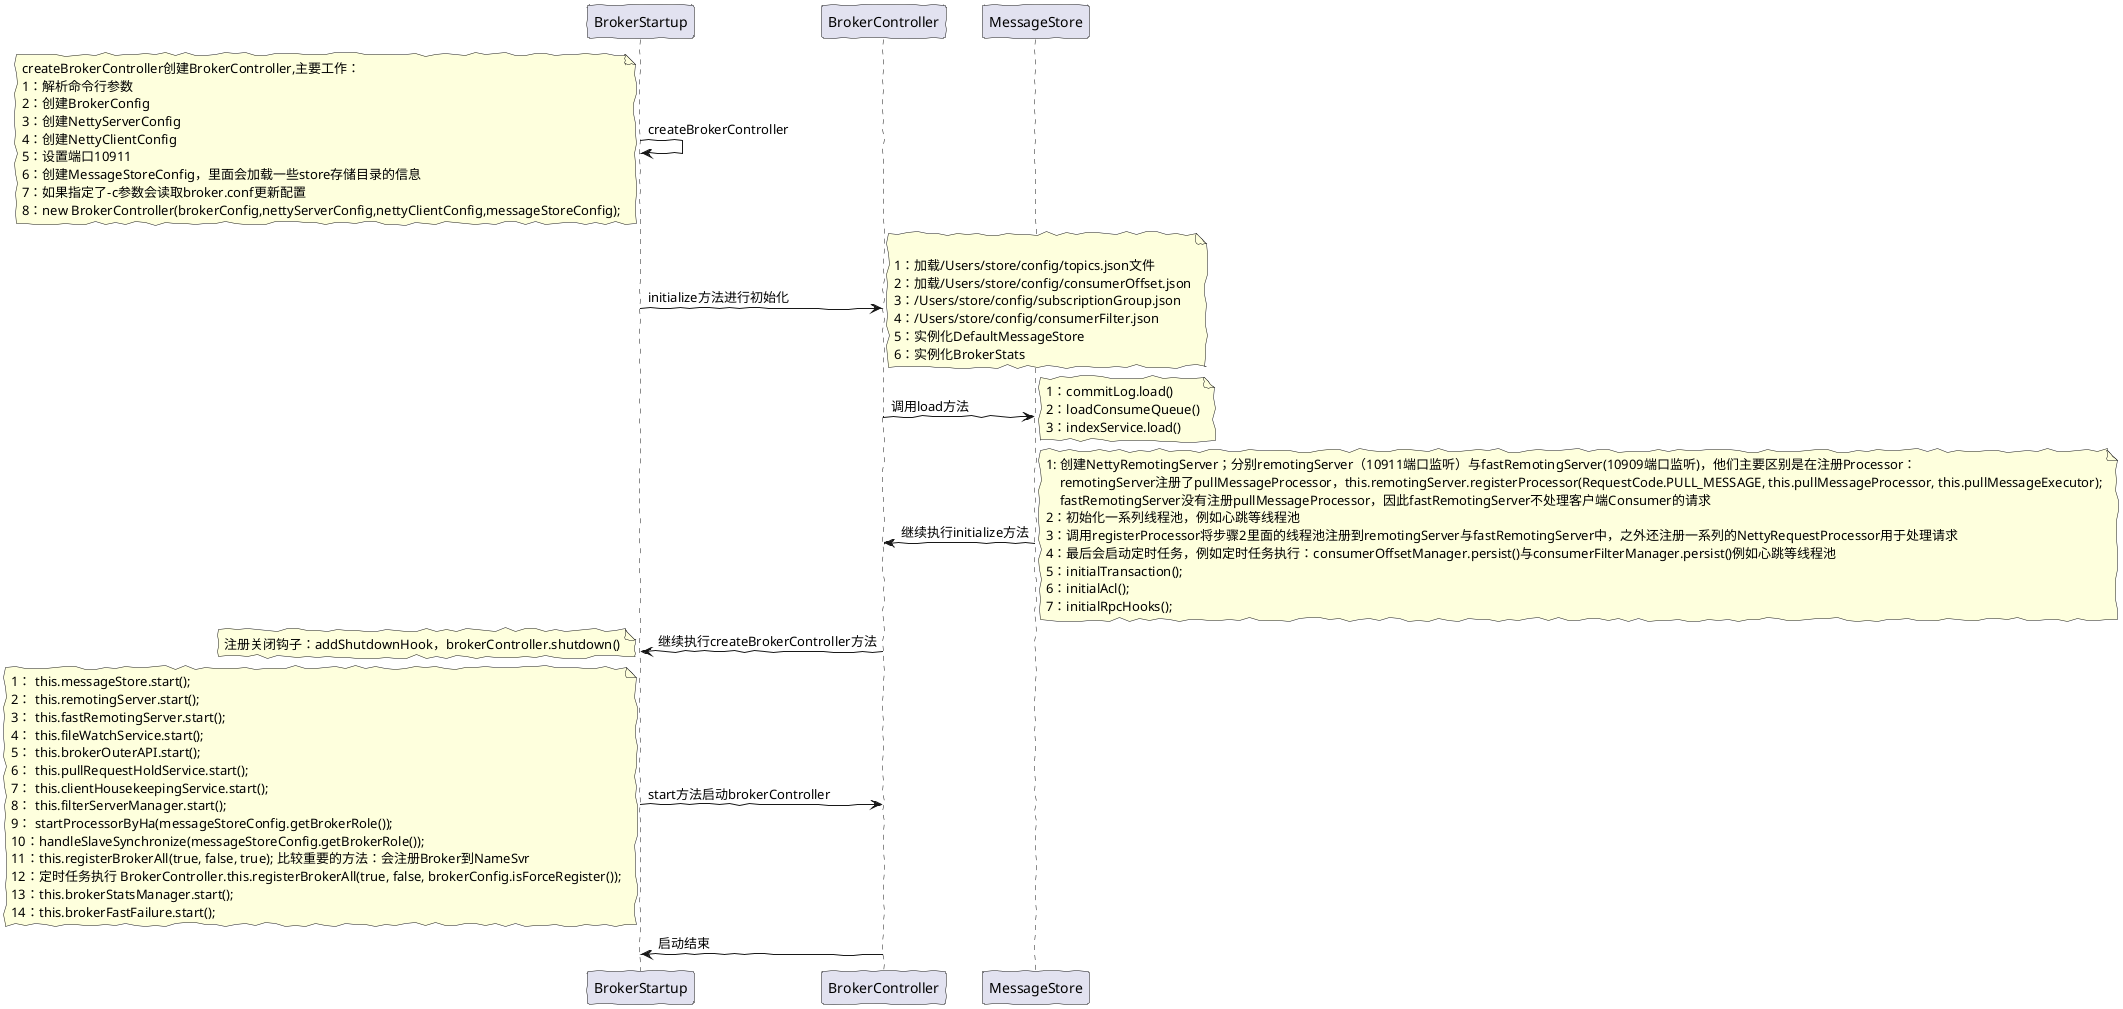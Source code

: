 @startuml
'https://plantuml.com/sequence-diagram

skinparam handwritten true

BrokerStartup -> BrokerStartup : createBrokerController
note left
createBrokerController创建BrokerController,主要工作：
1：解析命令行参数
2：创建BrokerConfig
3：创建NettyServerConfig
4：创建NettyClientConfig
5：设置端口10911
6：创建MessageStoreConfig，里面会加载一些store存储目录的信息
7：如果指定了-c参数会读取broker.conf更新配置
8：new BrokerController(brokerConfig,nettyServerConfig,nettyClientConfig,messageStoreConfig);
end note
BrokerStartup -> BrokerController :initialize方法进行初始化
note right

1：加载/Users/store/config/topics.json文件
2：加载/Users/store/config/consumerOffset.json
3：/Users/store/config/subscriptionGroup.json
4：/Users/store/config/consumerFilter.json
5：实例化DefaultMessageStore
6：实例化BrokerStats
end note

BrokerController -> MessageStore : 调用load方法
note right
1：commitLog.load()
2：loadConsumeQueue()
3：indexService.load()
end note

MessageStore -> BrokerController :继续执行initialize方法
note  right
1: 创建NettyRemotingServer；分别remotingServer（10911端口监听）与fastRemotingServer(10909端口监听)，他们主要区别是在注册Processor：
    remotingServer注册了pullMessageProcessor，this.remotingServer.registerProcessor(RequestCode.PULL_MESSAGE, this.pullMessageProcessor, this.pullMessageExecutor);
    fastRemotingServer没有注册pullMessageProcessor，因此fastRemotingServer不处理客户端Consumer的请求
2：初始化一系列线程池，例如心跳等线程池
3：调用registerProcessor将步骤2里面的线程池注册到remotingServer与fastRemotingServer中，之外还注册一系列的NettyRequestProcessor用于处理请求
4：最后会启动定时任务，例如定时任务执行：consumerOffsetManager.persist()与consumerFilterManager.persist()例如心跳等线程池
5：initialTransaction();
6：initialAcl();
7：initialRpcHooks();
end note

BrokerController -> BrokerStartup: 继续执行createBrokerController方法
note left
注册关闭钩子：addShutdownHook，brokerController.shutdown()
end note


BrokerStartup -> BrokerController : start方法启动brokerController
note left
1： this.messageStore.start();
2： this.remotingServer.start();
3： this.fastRemotingServer.start();
4： this.fileWatchService.start();
5： this.brokerOuterAPI.start();
6： this.pullRequestHoldService.start();
7： this.clientHousekeepingService.start();
8： this.filterServerManager.start();
9： startProcessorByHa(messageStoreConfig.getBrokerRole());
10：handleSlaveSynchronize(messageStoreConfig.getBrokerRole());
11：this.registerBrokerAll(true, false, true); 比较重要的方法：会注册Broker到NameSvr
12：定时任务执行 BrokerController.this.registerBrokerAll(true, false, brokerConfig.isForceRegister());
13：this.brokerStatsManager.start();
14：this.brokerFastFailure.start();
end note

BrokerController -> BrokerStartup: 启动结束
@enduml